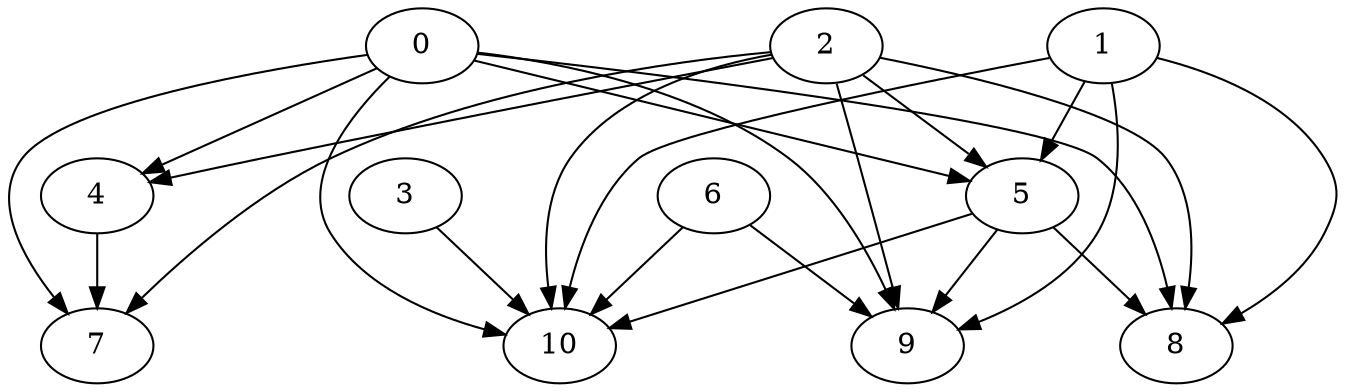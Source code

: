 digraph {
    0 -> 7;
    2 -> 4;
    0 -> 4;
    0 -> 10;
    2 -> 7;
    1 -> 5;
    2 -> 10;
    1 -> 8;
    3 -> 10;
    5 -> 10;
    6 -> 10;
    0 -> 5;
    0 -> 8;
    2 -> 5;
    4 -> 7;
    1 -> 9;
    2 -> 8;
    5 -> 8;
    0 -> 9;
    2 -> 9;
    1 -> 10;
    5 -> 9;
    6 -> 9;
}